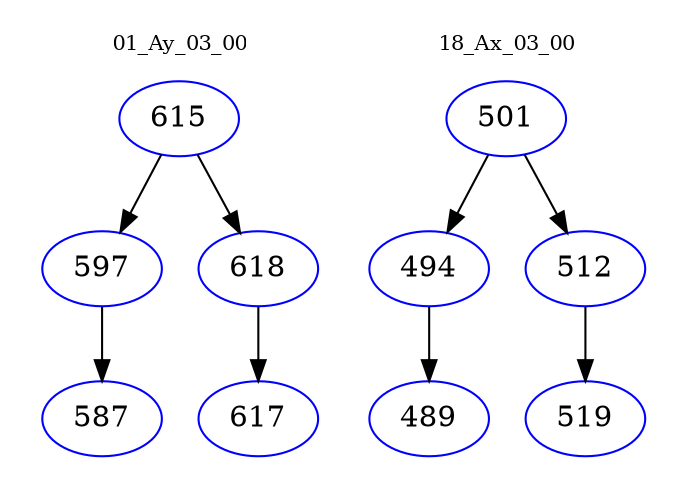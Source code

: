 digraph{
subgraph cluster_0 {
color = white
label = "01_Ay_03_00";
fontsize=10;
T0_615 [label="615", color="blue"]
T0_615 -> T0_597 [color="black"]
T0_597 [label="597", color="blue"]
T0_597 -> T0_587 [color="black"]
T0_587 [label="587", color="blue"]
T0_615 -> T0_618 [color="black"]
T0_618 [label="618", color="blue"]
T0_618 -> T0_617 [color="black"]
T0_617 [label="617", color="blue"]
}
subgraph cluster_1 {
color = white
label = "18_Ax_03_00";
fontsize=10;
T1_501 [label="501", color="blue"]
T1_501 -> T1_494 [color="black"]
T1_494 [label="494", color="blue"]
T1_494 -> T1_489 [color="black"]
T1_489 [label="489", color="blue"]
T1_501 -> T1_512 [color="black"]
T1_512 [label="512", color="blue"]
T1_512 -> T1_519 [color="black"]
T1_519 [label="519", color="blue"]
}
}
